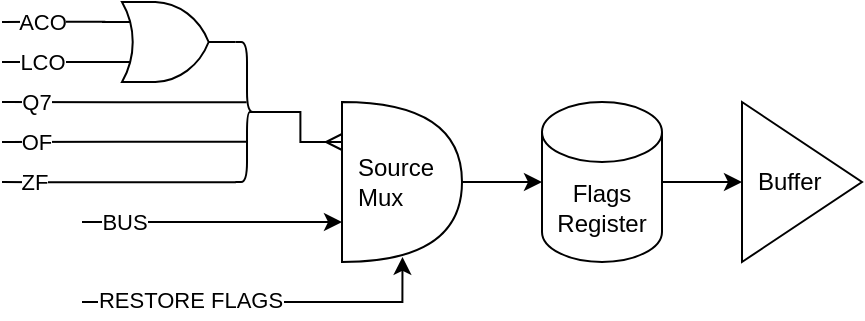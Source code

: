 <mxfile version="19.0.3" type="device"><diagram id="OcSs3iQwReqSCeWhTnOl" name="Page-1"><mxGraphModel dx="346" dy="252" grid="1" gridSize="10" guides="1" tooltips="1" connect="1" arrows="1" fold="1" page="1" pageScale="1" pageWidth="850" pageHeight="1100" math="0" shadow="0"><root><mxCell id="0"/><mxCell id="1" parent="0"/><mxCell id="i87KvOxFbDPHP1KHv8yO-24" style="edgeStyle=orthogonalEdgeStyle;rounded=0;orthogonalLoop=1;jettySize=auto;html=1;exitX=0.504;exitY=0.968;exitDx=0;exitDy=0;exitPerimeter=0;endArrow=none;endFill=0;startArrow=classic;startFill=1;" edge="1" parent="1" source="i87KvOxFbDPHP1KHv8yO-23"><mxGeometry relative="1" as="geometry"><mxPoint x="230" y="450" as="targetPoint"/><Array as="points"><mxPoint x="390" y="450"/></Array></mxGeometry></mxCell><mxCell id="i87KvOxFbDPHP1KHv8yO-25" value="RESTORE FLAGS" style="edgeLabel;html=1;align=center;verticalAlign=middle;resizable=0;points=[];" vertex="1" connectable="0" parent="i87KvOxFbDPHP1KHv8yO-24"><mxGeometry x="0.831" y="-1" relative="1" as="geometry"><mxPoint x="38" as="offset"/></mxGeometry></mxCell><mxCell id="i87KvOxFbDPHP1KHv8yO-27" style="edgeStyle=orthogonalEdgeStyle;rounded=0;orthogonalLoop=1;jettySize=auto;html=1;exitX=0;exitY=0.75;exitDx=0;exitDy=0;exitPerimeter=0;startArrow=classic;startFill=1;endArrow=none;endFill=0;" edge="1" parent="1" source="i87KvOxFbDPHP1KHv8yO-23"><mxGeometry relative="1" as="geometry"><mxPoint x="230" y="410" as="targetPoint"/></mxGeometry></mxCell><mxCell id="i87KvOxFbDPHP1KHv8yO-29" value="BUS" style="edgeLabel;html=1;align=center;verticalAlign=middle;resizable=0;points=[];" vertex="1" connectable="0" parent="i87KvOxFbDPHP1KHv8yO-27"><mxGeometry x="0.778" relative="1" as="geometry"><mxPoint x="6" as="offset"/></mxGeometry></mxCell><mxCell id="i87KvOxFbDPHP1KHv8yO-23" value="Source&lt;br&gt;Mux" style="shape=or;whiteSpace=wrap;html=1;align=left;spacingLeft=6;" vertex="1" parent="1"><mxGeometry x="360" y="350" width="60" height="80" as="geometry"/></mxCell><mxCell id="i87KvOxFbDPHP1KHv8yO-31" style="edgeStyle=orthogonalEdgeStyle;rounded=0;orthogonalLoop=1;jettySize=auto;html=1;entryX=1;entryY=0.5;entryDx=0;entryDy=0;entryPerimeter=0;startArrow=classic;startFill=1;endArrow=none;endFill=0;" edge="1" parent="1" source="i87KvOxFbDPHP1KHv8yO-30" target="i87KvOxFbDPHP1KHv8yO-23"><mxGeometry relative="1" as="geometry"/></mxCell><mxCell id="i87KvOxFbDPHP1KHv8yO-30" value="Flags&lt;br&gt;Register" style="shape=cylinder3;whiteSpace=wrap;html=1;boundedLbl=1;backgroundOutline=1;size=15;" vertex="1" parent="1"><mxGeometry x="460" y="350" width="60" height="80" as="geometry"/></mxCell><mxCell id="i87KvOxFbDPHP1KHv8yO-33" style="edgeStyle=orthogonalEdgeStyle;rounded=0;orthogonalLoop=1;jettySize=auto;html=1;entryX=1;entryY=0.5;entryDx=0;entryDy=0;entryPerimeter=0;startArrow=classic;startFill=1;endArrow=none;endFill=0;" edge="1" parent="1" source="i87KvOxFbDPHP1KHv8yO-32" target="i87KvOxFbDPHP1KHv8yO-30"><mxGeometry relative="1" as="geometry"/></mxCell><mxCell id="i87KvOxFbDPHP1KHv8yO-32" value="Buffer" style="triangle;whiteSpace=wrap;html=1;align=left;spacingLeft=6;" vertex="1" parent="1"><mxGeometry x="560" y="350" width="60" height="80" as="geometry"/></mxCell><mxCell id="i87KvOxFbDPHP1KHv8yO-34" style="edgeStyle=orthogonalEdgeStyle;rounded=0;orthogonalLoop=1;jettySize=auto;html=1;exitX=0.025;exitY=0.247;exitDx=0;exitDy=0;exitPerimeter=0;startArrow=none;startFill=0;endArrow=none;endFill=0;" edge="1" parent="1" source="i87KvOxFbDPHP1KHv8yO-40"><mxGeometry relative="1" as="geometry"><mxPoint x="190" y="310" as="targetPoint"/><mxPoint x="240" y="310" as="sourcePoint"/></mxGeometry></mxCell><mxCell id="i87KvOxFbDPHP1KHv8yO-35" value="ACO" style="edgeLabel;html=1;align=center;verticalAlign=middle;resizable=0;points=[];" vertex="1" connectable="0" parent="i87KvOxFbDPHP1KHv8yO-34"><mxGeometry x="0.778" relative="1" as="geometry"><mxPoint x="14" as="offset"/></mxGeometry></mxCell><mxCell id="i87KvOxFbDPHP1KHv8yO-36" style="edgeStyle=orthogonalEdgeStyle;rounded=0;orthogonalLoop=1;jettySize=auto;html=1;startArrow=none;startFill=0;endArrow=none;endFill=0;exitX=0.518;exitY=0.43;exitDx=0;exitDy=0;exitPerimeter=0;" edge="1" parent="1" source="i87KvOxFbDPHP1KHv8yO-45"><mxGeometry relative="1" as="geometry"><mxPoint x="190" y="350" as="targetPoint"/><mxPoint x="300" y="350" as="sourcePoint"/></mxGeometry></mxCell><mxCell id="i87KvOxFbDPHP1KHv8yO-37" value="Q7" style="edgeLabel;html=1;align=center;verticalAlign=middle;resizable=0;points=[];" vertex="1" connectable="0" parent="i87KvOxFbDPHP1KHv8yO-36"><mxGeometry x="0.778" relative="1" as="geometry"><mxPoint x="3" as="offset"/></mxGeometry></mxCell><mxCell id="i87KvOxFbDPHP1KHv8yO-38" style="edgeStyle=orthogonalEdgeStyle;rounded=0;orthogonalLoop=1;jettySize=auto;html=1;exitX=0.024;exitY=0.75;exitDx=0;exitDy=0;exitPerimeter=0;startArrow=none;startFill=0;endArrow=none;endFill=0;" edge="1" parent="1" source="i87KvOxFbDPHP1KHv8yO-40"><mxGeometry relative="1" as="geometry"><mxPoint x="190" y="330" as="targetPoint"/><mxPoint x="240" y="330" as="sourcePoint"/></mxGeometry></mxCell><mxCell id="i87KvOxFbDPHP1KHv8yO-39" value="LCO" style="edgeLabel;html=1;align=center;verticalAlign=middle;resizable=0;points=[];" vertex="1" connectable="0" parent="i87KvOxFbDPHP1KHv8yO-38"><mxGeometry x="0.778" relative="1" as="geometry"><mxPoint x="14" as="offset"/></mxGeometry></mxCell><mxCell id="i87KvOxFbDPHP1KHv8yO-40" value="" style="verticalLabelPosition=bottom;shadow=0;dashed=0;align=center;html=1;verticalAlign=top;shape=mxgraph.electrical.logic_gates.logic_gate;operation=or;" vertex="1" parent="1"><mxGeometry x="240" y="300" width="66.67" height="40" as="geometry"/></mxCell><mxCell id="i87KvOxFbDPHP1KHv8yO-41" style="edgeStyle=orthogonalEdgeStyle;rounded=0;orthogonalLoop=1;jettySize=auto;html=1;startArrow=none;startFill=0;endArrow=none;endFill=0;exitX=0.532;exitY=0.713;exitDx=0;exitDy=0;exitPerimeter=0;" edge="1" parent="1" source="i87KvOxFbDPHP1KHv8yO-45"><mxGeometry relative="1" as="geometry"><mxPoint x="190" y="370" as="targetPoint"/><mxPoint x="300" y="370.0" as="sourcePoint"/></mxGeometry></mxCell><mxCell id="i87KvOxFbDPHP1KHv8yO-42" value="OF" style="edgeLabel;html=1;align=center;verticalAlign=middle;resizable=0;points=[];" vertex="1" connectable="0" parent="i87KvOxFbDPHP1KHv8yO-41"><mxGeometry x="0.778" relative="1" as="geometry"><mxPoint x="3" as="offset"/></mxGeometry></mxCell><mxCell id="i87KvOxFbDPHP1KHv8yO-43" style="edgeStyle=orthogonalEdgeStyle;rounded=0;orthogonalLoop=1;jettySize=auto;html=1;startArrow=none;startFill=0;endArrow=none;endFill=0;exitX=0.974;exitY=1.001;exitDx=0;exitDy=0;exitPerimeter=0;" edge="1" parent="1" source="i87KvOxFbDPHP1KHv8yO-45"><mxGeometry relative="1" as="geometry"><mxPoint x="190" y="390" as="targetPoint"/><mxPoint x="300" y="390.0" as="sourcePoint"/><Array as="points"><mxPoint x="208" y="390"/></Array></mxGeometry></mxCell><mxCell id="i87KvOxFbDPHP1KHv8yO-44" value="ZF" style="edgeLabel;html=1;align=center;verticalAlign=middle;resizable=0;points=[];" vertex="1" connectable="0" parent="i87KvOxFbDPHP1KHv8yO-43"><mxGeometry x="0.778" relative="1" as="geometry"><mxPoint x="3" as="offset"/></mxGeometry></mxCell><mxCell id="i87KvOxFbDPHP1KHv8yO-46" style="edgeStyle=orthogonalEdgeStyle;rounded=0;orthogonalLoop=1;jettySize=auto;html=1;exitX=0.1;exitY=0.5;exitDx=0;exitDy=0;exitPerimeter=0;startArrow=none;startFill=0;endArrow=ERmany;endFill=0;entryX=0;entryY=0.25;entryDx=0;entryDy=0;entryPerimeter=0;" edge="1" parent="1" source="i87KvOxFbDPHP1KHv8yO-45" target="i87KvOxFbDPHP1KHv8yO-23"><mxGeometry relative="1" as="geometry"><mxPoint x="340" y="380" as="targetPoint"/></mxGeometry></mxCell><mxCell id="i87KvOxFbDPHP1KHv8yO-45" value="" style="shape=curlyBracket;whiteSpace=wrap;html=1;rounded=1;flipH=1;" vertex="1" parent="1"><mxGeometry x="306.67" y="320" width="11.67" height="70" as="geometry"/></mxCell></root></mxGraphModel></diagram></mxfile>